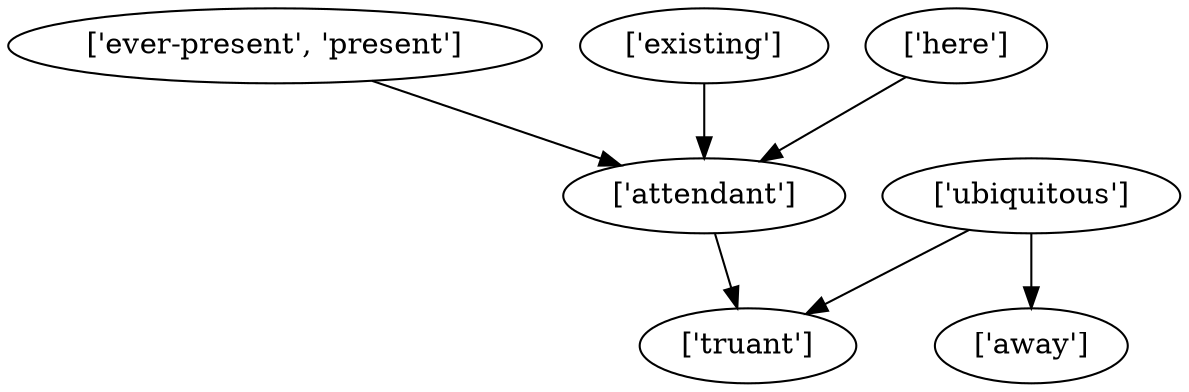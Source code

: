 strict digraph  {
	"['attendant']" -> "['truant']";
	"['ever-present', 'present']" -> "['attendant']";
	"['ubiquitous']" -> "['truant']";
	"['ubiquitous']" -> "['away']";
	"['existing']" -> "['attendant']";
	"['here']" -> "['attendant']";
}
